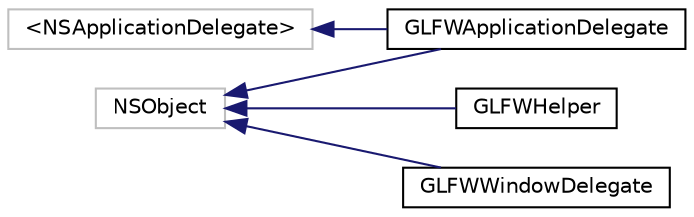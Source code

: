 digraph "Graphical Class Hierarchy"
{
 // LATEX_PDF_SIZE
  edge [fontname="Helvetica",fontsize="10",labelfontname="Helvetica",labelfontsize="10"];
  node [fontname="Helvetica",fontsize="10",shape=record];
  rankdir="LR";
  Node457 [label="\<NSApplicationDelegate\>",height=0.2,width=0.4,color="grey75", fillcolor="white", style="filled",tooltip=" "];
  Node457 -> Node0 [dir="back",color="midnightblue",fontsize="10",style="solid",fontname="Helvetica"];
  Node0 [label="GLFWApplicationDelegate",height=0.2,width=0.4,color="black", fillcolor="white", style="filled",URL="$interfaceGLFWApplicationDelegate.html",tooltip=" "];
  Node459 [label="NSObject",height=0.2,width=0.4,color="grey75", fillcolor="white", style="filled",tooltip=" "];
  Node459 -> Node0 [dir="back",color="midnightblue",fontsize="10",style="solid",fontname="Helvetica"];
  Node459 -> Node460 [dir="back",color="midnightblue",fontsize="10",style="solid",fontname="Helvetica"];
  Node460 [label="GLFWHelper",height=0.2,width=0.4,color="black", fillcolor="white", style="filled",URL="$interfaceGLFWHelper.html",tooltip=" "];
  Node459 -> Node461 [dir="back",color="midnightblue",fontsize="10",style="solid",fontname="Helvetica"];
  Node461 [label="GLFWWindowDelegate",height=0.2,width=0.4,color="black", fillcolor="white", style="filled",URL="$interfaceGLFWWindowDelegate.html",tooltip=" "];
}
